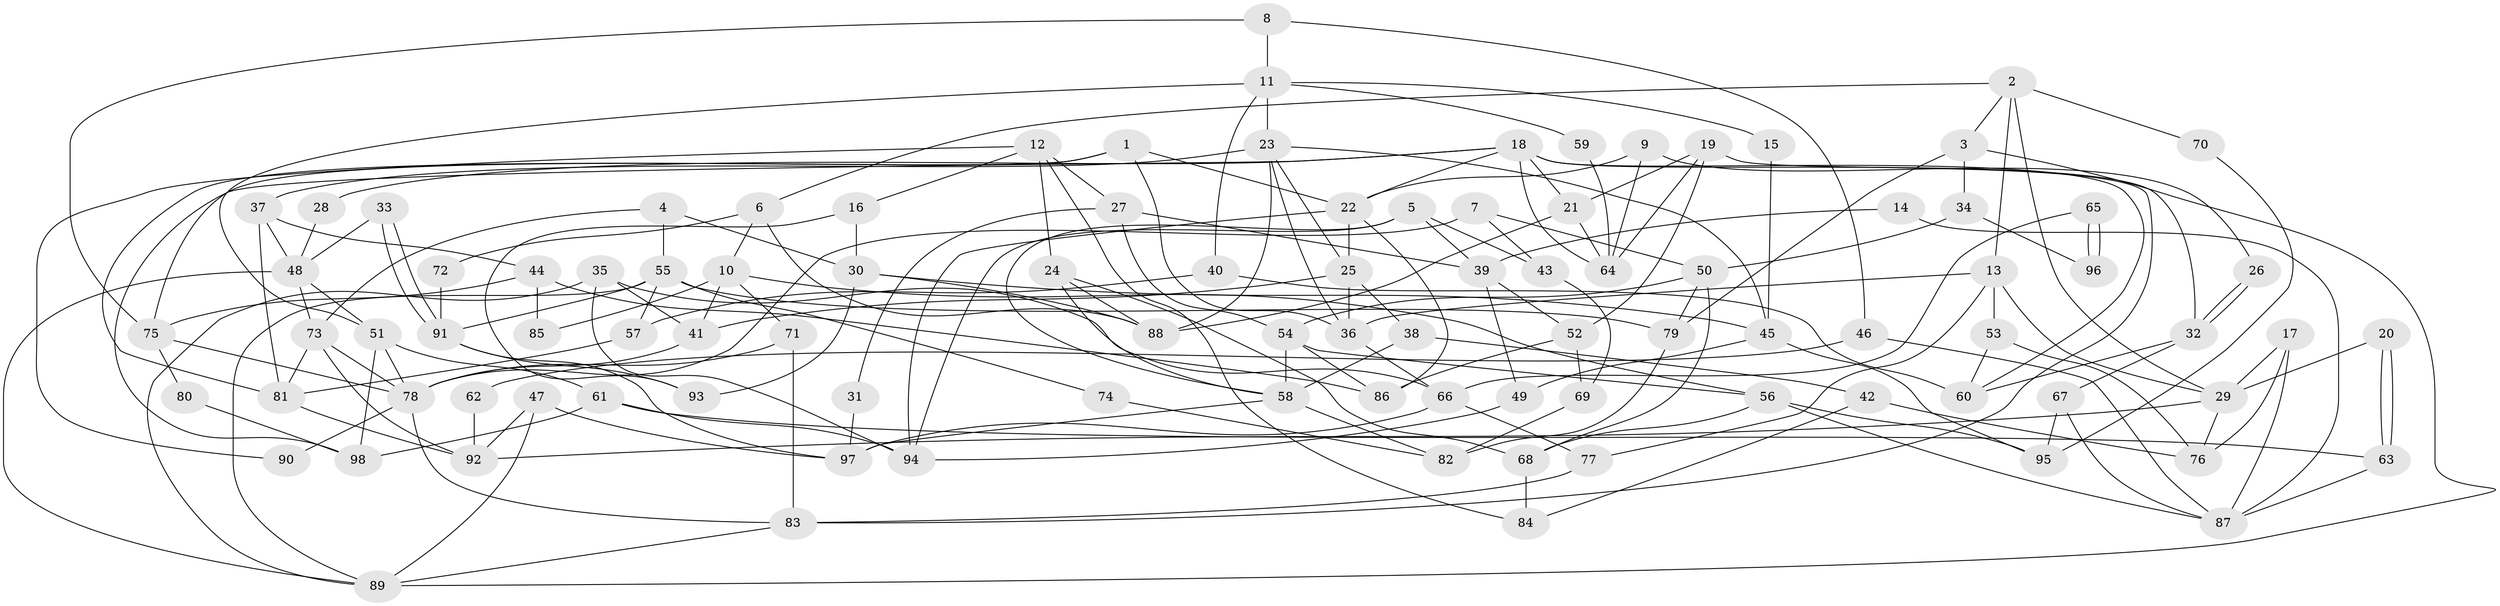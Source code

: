 // coarse degree distribution, {8: 0.06666666666666667, 6: 0.16666666666666666, 4: 0.16666666666666666, 7: 0.13333333333333333, 3: 0.18333333333333332, 5: 0.18333333333333332, 2: 0.08333333333333333, 10: 0.016666666666666666}
// Generated by graph-tools (version 1.1) at 2025/52/02/27/25 19:52:06]
// undirected, 98 vertices, 196 edges
graph export_dot {
graph [start="1"]
  node [color=gray90,style=filled];
  1;
  2;
  3;
  4;
  5;
  6;
  7;
  8;
  9;
  10;
  11;
  12;
  13;
  14;
  15;
  16;
  17;
  18;
  19;
  20;
  21;
  22;
  23;
  24;
  25;
  26;
  27;
  28;
  29;
  30;
  31;
  32;
  33;
  34;
  35;
  36;
  37;
  38;
  39;
  40;
  41;
  42;
  43;
  44;
  45;
  46;
  47;
  48;
  49;
  50;
  51;
  52;
  53;
  54;
  55;
  56;
  57;
  58;
  59;
  60;
  61;
  62;
  63;
  64;
  65;
  66;
  67;
  68;
  69;
  70;
  71;
  72;
  73;
  74;
  75;
  76;
  77;
  78;
  79;
  80;
  81;
  82;
  83;
  84;
  85;
  86;
  87;
  88;
  89;
  90;
  91;
  92;
  93;
  94;
  95;
  96;
  97;
  98;
  1 -- 75;
  1 -- 22;
  1 -- 36;
  1 -- 81;
  2 -- 29;
  2 -- 13;
  2 -- 3;
  2 -- 6;
  2 -- 70;
  3 -- 89;
  3 -- 34;
  3 -- 79;
  4 -- 73;
  4 -- 30;
  4 -- 55;
  5 -- 58;
  5 -- 94;
  5 -- 39;
  5 -- 43;
  6 -- 88;
  6 -- 10;
  6 -- 72;
  7 -- 43;
  7 -- 78;
  7 -- 50;
  8 -- 11;
  8 -- 75;
  8 -- 46;
  9 -- 22;
  9 -- 64;
  9 -- 26;
  10 -- 41;
  10 -- 56;
  10 -- 71;
  10 -- 85;
  11 -- 23;
  11 -- 51;
  11 -- 15;
  11 -- 40;
  11 -- 59;
  12 -- 27;
  12 -- 24;
  12 -- 16;
  12 -- 84;
  12 -- 90;
  13 -- 36;
  13 -- 77;
  13 -- 29;
  13 -- 53;
  14 -- 87;
  14 -- 39;
  15 -- 45;
  16 -- 30;
  16 -- 93;
  17 -- 29;
  17 -- 87;
  17 -- 76;
  18 -- 32;
  18 -- 64;
  18 -- 21;
  18 -- 22;
  18 -- 28;
  18 -- 60;
  18 -- 98;
  19 -- 83;
  19 -- 21;
  19 -- 52;
  19 -- 64;
  20 -- 29;
  20 -- 63;
  20 -- 63;
  21 -- 88;
  21 -- 64;
  22 -- 25;
  22 -- 86;
  22 -- 94;
  23 -- 37;
  23 -- 36;
  23 -- 25;
  23 -- 45;
  23 -- 88;
  24 -- 58;
  24 -- 68;
  24 -- 88;
  25 -- 38;
  25 -- 36;
  25 -- 41;
  26 -- 32;
  26 -- 32;
  27 -- 54;
  27 -- 39;
  27 -- 31;
  28 -- 48;
  29 -- 92;
  29 -- 76;
  30 -- 93;
  30 -- 88;
  30 -- 45;
  31 -- 97;
  32 -- 60;
  32 -- 67;
  33 -- 91;
  33 -- 91;
  33 -- 48;
  34 -- 50;
  34 -- 96;
  35 -- 89;
  35 -- 41;
  35 -- 66;
  35 -- 94;
  36 -- 66;
  37 -- 81;
  37 -- 48;
  37 -- 44;
  38 -- 42;
  38 -- 58;
  39 -- 49;
  39 -- 52;
  40 -- 60;
  40 -- 57;
  41 -- 78;
  42 -- 84;
  42 -- 76;
  43 -- 69;
  44 -- 86;
  44 -- 75;
  44 -- 85;
  45 -- 49;
  45 -- 95;
  46 -- 87;
  46 -- 62;
  47 -- 89;
  47 -- 97;
  47 -- 92;
  48 -- 73;
  48 -- 51;
  48 -- 89;
  49 -- 94;
  50 -- 54;
  50 -- 68;
  50 -- 79;
  51 -- 61;
  51 -- 78;
  51 -- 98;
  52 -- 69;
  52 -- 86;
  53 -- 76;
  53 -- 60;
  54 -- 56;
  54 -- 86;
  54 -- 58;
  55 -- 79;
  55 -- 57;
  55 -- 74;
  55 -- 89;
  55 -- 91;
  56 -- 95;
  56 -- 68;
  56 -- 87;
  57 -- 81;
  58 -- 97;
  58 -- 82;
  59 -- 64;
  61 -- 94;
  61 -- 98;
  61 -- 63;
  62 -- 92;
  63 -- 87;
  65 -- 66;
  65 -- 96;
  65 -- 96;
  66 -- 77;
  66 -- 97;
  67 -- 87;
  67 -- 95;
  68 -- 84;
  69 -- 82;
  70 -- 95;
  71 -- 78;
  71 -- 83;
  72 -- 91;
  73 -- 92;
  73 -- 81;
  73 -- 78;
  74 -- 82;
  75 -- 78;
  75 -- 80;
  77 -- 83;
  78 -- 83;
  78 -- 90;
  79 -- 82;
  80 -- 98;
  81 -- 92;
  83 -- 89;
  91 -- 93;
  91 -- 97;
}
